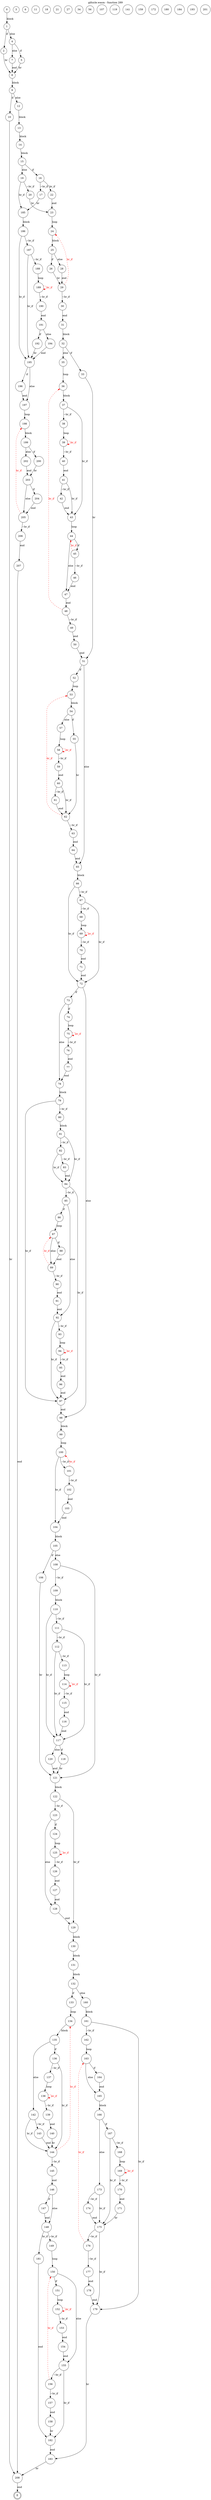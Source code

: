 digraph finite_state_machine {
    label = "gifsicle.wasm - function 289"
    labelloc =  t
    labelfontsize = 16
    labelfontcolor = black
    labelfontname = "Helvetica"
    node [shape = doublecircle]; E ;
node [shape=circle, fontcolor=black, style="", label="0"]0
node [shape=circle, fontcolor=black, style="", label="1"]1
node [shape=circle, fontcolor=black, style="", label="2"]2
node [shape=circle, fontcolor=black, style="", label="3"]3
node [shape=circle, fontcolor=black, style="", label="4"]4
node [shape=circle, fontcolor=black, style="", label="5"]5
node [shape=circle, fontcolor=black, style="", label="6"]6
node [shape=circle, fontcolor=black, style="", label="7"]7
node [shape=circle, fontcolor=black, style="", label="8"]8
node [shape=circle, fontcolor=black, style="", label="9"]9
node [shape=circle, fontcolor=black, style="", label="10"]10
node [shape=circle, fontcolor=black, style="", label="11"]11
node [shape=circle, fontcolor=black, style="", label="12"]12
node [shape=circle, fontcolor=black, style="", label="13"]13
node [shape=circle, fontcolor=black, style="", label="14"]14
node [shape=circle, fontcolor=black, style="", label="15"]15
node [shape=circle, fontcolor=black, style="", label="16"]16
node [shape=circle, fontcolor=black, style="", label="17"]17
node [shape=circle, fontcolor=black, style="", label="18"]18
node [shape=circle, fontcolor=black, style="", label="19"]19
node [shape=circle, fontcolor=black, style="", label="20"]20
node [shape=circle, fontcolor=black, style="", label="21"]21
node [shape=circle, fontcolor=black, style="", label="22"]22
node [shape=circle, fontcolor=black, style="", label="23"]23
node [shape=circle, fontcolor=black, style="", label="24"]24
node [shape=circle, fontcolor=black, style="", label="25"]25
node [shape=circle, fontcolor=black, style="", label="26"]26
node [shape=circle, fontcolor=black, style="", label="27"]27
node [shape=circle, fontcolor=black, style="", label="28"]28
node [shape=circle, fontcolor=black, style="", label="29"]29
node [shape=circle, fontcolor=black, style="", label="30"]30
node [shape=circle, fontcolor=black, style="", label="31"]31
node [shape=circle, fontcolor=black, style="", label="32"]32
node [shape=circle, fontcolor=black, style="", label="33"]33
node [shape=circle, fontcolor=black, style="", label="34"]34
node [shape=circle, fontcolor=black, style="", label="35"]35
node [shape=circle, fontcolor=black, style="", label="36"]36
node [shape=circle, fontcolor=black, style="", label="37"]37
node [shape=circle, fontcolor=black, style="", label="38"]38
node [shape=circle, fontcolor=black, style="", label="39"]39
node [shape=circle, fontcolor=black, style="", label="40"]40
node [shape=circle, fontcolor=black, style="", label="41"]41
node [shape=circle, fontcolor=black, style="", label="42"]42
node [shape=circle, fontcolor=black, style="", label="43"]43
node [shape=circle, fontcolor=black, style="", label="44"]44
node [shape=circle, fontcolor=black, style="", label="45"]45
node [shape=circle, fontcolor=black, style="", label="46"]46
node [shape=circle, fontcolor=black, style="", label="47"]47
node [shape=circle, fontcolor=black, style="", label="48"]48
node [shape=circle, fontcolor=black, style="", label="49"]49
node [shape=circle, fontcolor=black, style="", label="50"]50
node [shape=circle, fontcolor=black, style="", label="51"]51
node [shape=circle, fontcolor=black, style="", label="52"]52
node [shape=circle, fontcolor=black, style="", label="53"]53
node [shape=circle, fontcolor=black, style="", label="54"]54
node [shape=circle, fontcolor=black, style="", label="55"]55
node [shape=circle, fontcolor=black, style="", label="56"]56
node [shape=circle, fontcolor=black, style="", label="57"]57
node [shape=circle, fontcolor=black, style="", label="58"]58
node [shape=circle, fontcolor=black, style="", label="59"]59
node [shape=circle, fontcolor=black, style="", label="60"]60
node [shape=circle, fontcolor=black, style="", label="61"]61
node [shape=circle, fontcolor=black, style="", label="62"]62
node [shape=circle, fontcolor=black, style="", label="63"]63
node [shape=circle, fontcolor=black, style="", label="64"]64
node [shape=circle, fontcolor=black, style="", label="65"]65
node [shape=circle, fontcolor=black, style="", label="66"]66
node [shape=circle, fontcolor=black, style="", label="67"]67
node [shape=circle, fontcolor=black, style="", label="68"]68
node [shape=circle, fontcolor=black, style="", label="69"]69
node [shape=circle, fontcolor=black, style="", label="70"]70
node [shape=circle, fontcolor=black, style="", label="71"]71
node [shape=circle, fontcolor=black, style="", label="72"]72
node [shape=circle, fontcolor=black, style="", label="73"]73
node [shape=circle, fontcolor=black, style="", label="74"]74
node [shape=circle, fontcolor=black, style="", label="75"]75
node [shape=circle, fontcolor=black, style="", label="76"]76
node [shape=circle, fontcolor=black, style="", label="77"]77
node [shape=circle, fontcolor=black, style="", label="78"]78
node [shape=circle, fontcolor=black, style="", label="79"]79
node [shape=circle, fontcolor=black, style="", label="80"]80
node [shape=circle, fontcolor=black, style="", label="81"]81
node [shape=circle, fontcolor=black, style="", label="82"]82
node [shape=circle, fontcolor=black, style="", label="83"]83
node [shape=circle, fontcolor=black, style="", label="84"]84
node [shape=circle, fontcolor=black, style="", label="85"]85
node [shape=circle, fontcolor=black, style="", label="86"]86
node [shape=circle, fontcolor=black, style="", label="87"]87
node [shape=circle, fontcolor=black, style="", label="88"]88
node [shape=circle, fontcolor=black, style="", label="89"]89
node [shape=circle, fontcolor=black, style="", label="90"]90
node [shape=circle, fontcolor=black, style="", label="91"]91
node [shape=circle, fontcolor=black, style="", label="92"]92
node [shape=circle, fontcolor=black, style="", label="93"]93
node [shape=circle, fontcolor=black, style="", label="94"]94
node [shape=circle, fontcolor=black, style="", label="95"]95
node [shape=circle, fontcolor=black, style="", label="96"]96
node [shape=circle, fontcolor=black, style="", label="97"]97
node [shape=circle, fontcolor=black, style="", label="98"]98
node [shape=circle, fontcolor=black, style="", label="99"]99
node [shape=circle, fontcolor=black, style="", label="100"]100
node [shape=circle, fontcolor=black, style="", label="101"]101
node [shape=circle, fontcolor=black, style="", label="102"]102
node [shape=circle, fontcolor=black, style="", label="103"]103
node [shape=circle, fontcolor=black, style="", label="104"]104
node [shape=circle, fontcolor=black, style="", label="105"]105
node [shape=circle, fontcolor=black, style="", label="106"]106
node [shape=circle, fontcolor=black, style="", label="107"]107
node [shape=circle, fontcolor=black, style="", label="108"]108
node [shape=circle, fontcolor=black, style="", label="109"]109
node [shape=circle, fontcolor=black, style="", label="110"]110
node [shape=circle, fontcolor=black, style="", label="111"]111
node [shape=circle, fontcolor=black, style="", label="112"]112
node [shape=circle, fontcolor=black, style="", label="113"]113
node [shape=circle, fontcolor=black, style="", label="114"]114
node [shape=circle, fontcolor=black, style="", label="115"]115
node [shape=circle, fontcolor=black, style="", label="116"]116
node [shape=circle, fontcolor=black, style="", label="117"]117
node [shape=circle, fontcolor=black, style="", label="118"]118
node [shape=circle, fontcolor=black, style="", label="119"]119
node [shape=circle, fontcolor=black, style="", label="120"]120
node [shape=circle, fontcolor=black, style="", label="121"]121
node [shape=circle, fontcolor=black, style="", label="122"]122
node [shape=circle, fontcolor=black, style="", label="123"]123
node [shape=circle, fontcolor=black, style="", label="124"]124
node [shape=circle, fontcolor=black, style="", label="125"]125
node [shape=circle, fontcolor=black, style="", label="126"]126
node [shape=circle, fontcolor=black, style="", label="127"]127
node [shape=circle, fontcolor=black, style="", label="128"]128
node [shape=circle, fontcolor=black, style="", label="129"]129
node [shape=circle, fontcolor=black, style="", label="130"]130
node [shape=circle, fontcolor=black, style="", label="131"]131
node [shape=circle, fontcolor=black, style="", label="132"]132
node [shape=circle, fontcolor=black, style="", label="133"]133
node [shape=circle, fontcolor=black, style="", label="134"]134
node [shape=circle, fontcolor=black, style="", label="135"]135
node [shape=circle, fontcolor=black, style="", label="136"]136
node [shape=circle, fontcolor=black, style="", label="137"]137
node [shape=circle, fontcolor=black, style="", label="138"]138
node [shape=circle, fontcolor=black, style="", label="139"]139
node [shape=circle, fontcolor=black, style="", label="140"]140
node [shape=circle, fontcolor=black, style="", label="141"]141
node [shape=circle, fontcolor=black, style="", label="142"]142
node [shape=circle, fontcolor=black, style="", label="143"]143
node [shape=circle, fontcolor=black, style="", label="144"]144
node [shape=circle, fontcolor=black, style="", label="145"]145
node [shape=circle, fontcolor=black, style="", label="146"]146
node [shape=circle, fontcolor=black, style="", label="147"]147
node [shape=circle, fontcolor=black, style="", label="148"]148
node [shape=circle, fontcolor=black, style="", label="149"]149
node [shape=circle, fontcolor=black, style="", label="150"]150
node [shape=circle, fontcolor=black, style="", label="151"]151
node [shape=circle, fontcolor=black, style="", label="152"]152
node [shape=circle, fontcolor=black, style="", label="153"]153
node [shape=circle, fontcolor=black, style="", label="154"]154
node [shape=circle, fontcolor=black, style="", label="155"]155
node [shape=circle, fontcolor=black, style="", label="156"]156
node [shape=circle, fontcolor=black, style="", label="157"]157
node [shape=circle, fontcolor=black, style="", label="158"]158
node [shape=circle, fontcolor=black, style="", label="159"]159
node [shape=circle, fontcolor=black, style="", label="160"]160
node [shape=circle, fontcolor=black, style="", label="161"]161
node [shape=circle, fontcolor=black, style="", label="162"]162
node [shape=circle, fontcolor=black, style="", label="163"]163
node [shape=circle, fontcolor=black, style="", label="164"]164
node [shape=circle, fontcolor=black, style="", label="165"]165
node [shape=circle, fontcolor=black, style="", label="166"]166
node [shape=circle, fontcolor=black, style="", label="167"]167
node [shape=circle, fontcolor=black, style="", label="168"]168
node [shape=circle, fontcolor=black, style="", label="169"]169
node [shape=circle, fontcolor=black, style="", label="170"]170
node [shape=circle, fontcolor=black, style="", label="171"]171
node [shape=circle, fontcolor=black, style="", label="172"]172
node [shape=circle, fontcolor=black, style="", label="173"]173
node [shape=circle, fontcolor=black, style="", label="174"]174
node [shape=circle, fontcolor=black, style="", label="175"]175
node [shape=circle, fontcolor=black, style="", label="176"]176
node [shape=circle, fontcolor=black, style="", label="177"]177
node [shape=circle, fontcolor=black, style="", label="178"]178
node [shape=circle, fontcolor=black, style="", label="179"]179
node [shape=circle, fontcolor=black, style="", label="180"]180
node [shape=circle, fontcolor=black, style="", label="181"]181
node [shape=circle, fontcolor=black, style="", label="182"]182
node [shape=circle, fontcolor=black, style="", label="183"]183
node [shape=circle, fontcolor=black, style="", label="184"]184
node [shape=circle, fontcolor=black, style="", label="185"]185
node [shape=circle, fontcolor=black, style="", label="186"]186
node [shape=circle, fontcolor=black, style="", label="187"]187
node [shape=circle, fontcolor=black, style="", label="188"]188
node [shape=circle, fontcolor=black, style="", label="189"]189
node [shape=circle, fontcolor=black, style="", label="190"]190
node [shape=circle, fontcolor=black, style="", label="191"]191
node [shape=circle, fontcolor=black, style="", label="192"]192
node [shape=circle, fontcolor=black, style="", label="193"]193
node [shape=circle, fontcolor=black, style="", label="194"]194
node [shape=circle, fontcolor=black, style="", label="195"]195
node [shape=circle, fontcolor=black, style="", label="196"]196
node [shape=circle, fontcolor=black, style="", label="197"]197
node [shape=circle, fontcolor=black, style="", label="198"]198
node [shape=circle, fontcolor=black, style="", label="199"]199
node [shape=circle, fontcolor=black, style="", label="200"]200
node [shape=circle, fontcolor=black, style="", label="201"]201
node [shape=circle, fontcolor=black, style="", label="202"]202
node [shape=circle, fontcolor=black, style="", label="203"]203
node [shape=circle, fontcolor=black, style="", label="204"]204
node [shape=circle, fontcolor=black, style="", label="205"]205
node [shape=circle, fontcolor=black, style="", label="206"]206
node [shape=circle, fontcolor=black, style="", label="207"]207
node [shape=circle, fontcolor=black, style="", label="208"]208
node [shape=circle, fontcolor=black, style="", label="E"]E
    0 -> 1[label="block"];
    1 -> 2[label="if"];
    1 -> 4[label="else"];
    2 -> 8[label="br"];
    4 -> 5[label="if"];
    4 -> 7[label="else"];
    5 -> 8[label="br"];
    7 -> 8[label="end"];
    8 -> 9[label="block"];
    9 -> 10[label="if"];
    9 -> 12[label="else"];
    10 -> 208[label="br"];
    12 -> 13[label="block"];
    13 -> 14[label="block"];
    14 -> 15[label="block"];
    15 -> 16[label="if"];
    15 -> 19[label="else"];
    16 -> 17[label="~br_if"];
    16 -> 22[label="br_if"];
    17 -> 185[label="br"];
    19 -> 20[label="~br_if"];
    19 -> 185[label="br_if"];
    20 -> 23[label="br"];
    22 -> 23[label="end"];
    23 -> 24[label="loop"];
    24 -> 25[label="block"];
    25 -> 26[label="if"];
    25 -> 28[label="else"];
    26 -> 29[label="br"];
    28 -> 29[label="end"];
    29 -> 30[label="~br_if"];
    29 -> 24[style="dashed" color="red" fontcolor="red" label="br_if"];
    30 -> 31[label="end"];
    31 -> 32[label="block"];
    32 -> 33[label="if"];
    32 -> 35[label="else"];
    33 -> 51[label="br"];
    35 -> 36[label="loop"];
    36 -> 37[label="block"];
    37 -> 38[label="~br_if"];
    37 -> 43[label="br_if"];
    38 -> 39[label="loop"];
    39 -> 40[label="~br_if"];
    39 -> 39[style="dashed" color="red" fontcolor="red" label="br_if"];
    40 -> 41[label="end"];
    41 -> 42[label="~br_if"];
    41 -> 43[label="br_if"];
    42 -> 43[label="end"];
    43 -> 44[label="loop"];
    44 -> 45[label="if"];
    44 -> 47[label="else"];
    45 -> 46[label="~br_if"];
    45 -> 44[style="dashed" color="red" fontcolor="red" label="br_if"];
    46 -> 47[label="end"];
    47 -> 48[label="end"];
    48 -> 49[label="~br_if"];
    48 -> 36[style="dashed" color="red" fontcolor="red" label="br_if"];
    49 -> 50[label="end"];
    50 -> 51[label="end"];
    51 -> 52[label="if"];
    51 -> 65[label="else"];
    52 -> 53[label="loop"];
    53 -> 54[label="block"];
    54 -> 55[label="if"];
    54 -> 57[label="else"];
    55 -> 62[label="br"];
    57 -> 58[label="loop"];
    58 -> 59[label="~br_if"];
    58 -> 58[style="dashed" color="red" fontcolor="red" label="br_if"];
    59 -> 60[label="end"];
    60 -> 61[label="~br_if"];
    60 -> 62[label="br_if"];
    61 -> 62[label="end"];
    62 -> 63[label="~br_if"];
    62 -> 53[style="dashed" color="red" fontcolor="red" label="br_if"];
    63 -> 64[label="end"];
    64 -> 65[label="end"];
    65 -> 66[label="block"];
    66 -> 67[label="~br_if"];
    66 -> 72[label="br_if"];
    67 -> 68[label="~br_if"];
    67 -> 72[label="br_if"];
    68 -> 69[label="loop"];
    69 -> 70[label="~br_if"];
    69 -> 69[style="dashed" color="red" fontcolor="red" label="br_if"];
    70 -> 71[label="end"];
    71 -> 72[label="end"];
    72 -> 73[label="if"];
    72 -> 98[label="else"];
    73 -> 74[label="if"];
    73 -> 78[label="else"];
    74 -> 75[label="loop"];
    75 -> 76[label="~br_if"];
    75 -> 75[style="dashed" color="red" fontcolor="red" label="br_if"];
    76 -> 77[label="end"];
    77 -> 78[label="end"];
    78 -> 79[label="block"];
    79 -> 80[label="~br_if"];
    79 -> 97[label="br_if"];
    80 -> 81[label="block"];
    81 -> 82[label="~br_if"];
    81 -> 84[label="br_if"];
    82 -> 83[label="~br_if"];
    82 -> 84[label="br_if"];
    83 -> 84[label="end"];
    84 -> 85[label="~br_if"];
    84 -> 97[label="br_if"];
    85 -> 86[label="if"];
    85 -> 92[label="else"];
    86 -> 87[label="loop"];
    87 -> 88[label="if"];
    87 -> 89[label="else"];
    88 -> 89[label="end"];
    89 -> 90[label="~br_if"];
    89 -> 87[style="dashed" color="red" fontcolor="red" label="br_if"];
    90 -> 91[label="end"];
    91 -> 92[label="end"];
    92 -> 93[label="~br_if"];
    92 -> 97[label="br_if"];
    93 -> 94[label="loop"];
    94 -> 95[label="~br_if"];
    94 -> 94[style="dashed" color="red" fontcolor="red" label="br_if"];
    95 -> 96[label="end"];
    96 -> 97[label="end"];
    97 -> 98[label="end"];
    98 -> 99[label="block"];
    99 -> 100[label="loop"];
    100 -> 101[label="~br_if"];
    100 -> 104[label="br_if"];
    101 -> 102[label="~br_if"];
    101 -> 100[style="dashed" color="red" fontcolor="red" label="br_if"];
    102 -> 103[label="end"];
    103 -> 104[label="end"];
    104 -> 105[label="block"];
    105 -> 106[label="if"];
    105 -> 108[label="else"];
    106 -> 121[label="br"];
    108 -> 109[label="~br_if"];
    108 -> 121[label="br_if"];
    109 -> 110[label="block"];
    110 -> 111[label="~br_if"];
    110 -> 117[label="br_if"];
    111 -> 112[label="~br_if"];
    111 -> 117[label="br_if"];
    112 -> 113[label="~br_if"];
    112 -> 117[label="br_if"];
    113 -> 114[label="loop"];
    114 -> 115[label="~br_if"];
    114 -> 114[style="dashed" color="red" fontcolor="red" label="br_if"];
    115 -> 116[label="end"];
    116 -> 117[label="end"];
    117 -> 118[label="if"];
    117 -> 120[label="else"];
    118 -> 121[label="br"];
    120 -> 121[label="end"];
    121 -> 122[label="block"];
    122 -> 123[label="~br_if"];
    122 -> 129[label="br_if"];
    123 -> 124[label="if"];
    123 -> 128[label="else"];
    124 -> 125[label="loop"];
    125 -> 126[label="~br_if"];
    125 -> 125[style="dashed" color="red" fontcolor="red" label="br_if"];
    126 -> 127[label="end"];
    127 -> 128[label="end"];
    128 -> 129[label="end"];
    129 -> 130[label="block"];
    130 -> 131[label="block"];
    131 -> 132[label="block"];
    132 -> 133[label="if"];
    132 -> 160[label="else"];
    133 -> 134[label="loop"];
    134 -> 135[label="block"];
    135 -> 136[label="if"];
    135 -> 142[label="else"];
    136 -> 137[label="~br_if"];
    136 -> 144[label="br_if"];
    137 -> 138[label="loop"];
    138 -> 139[label="~br_if"];
    138 -> 138[style="dashed" color="red" fontcolor="red" label="br_if"];
    139 -> 140[label="end"];
    140 -> 144[label="br"];
    142 -> 143[label="~br_if"];
    142 -> 144[label="br_if"];
    143 -> 144[label="end"];
    144 -> 145[label="~br_if"];
    144 -> 134[style="dashed" color="red" fontcolor="red" label="br_if"];
    145 -> 146[label="end"];
    146 -> 147[label="if"];
    146 -> 148[label="else"];
    147 -> 148[label="end"];
    148 -> 149[label="~br_if"];
    148 -> 181[label="br_if"];
    149 -> 150[label="loop"];
    150 -> 151[label="if"];
    150 -> 155[label="else"];
    151 -> 152[label="loop"];
    152 -> 153[label="~br_if"];
    152 -> 152[style="dashed" color="red" fontcolor="red" label="br_if"];
    153 -> 154[label="end"];
    154 -> 155[label="end"];
    155 -> 156[label="~br_if"];
    155 -> 182[label="br_if"];
    156 -> 157[label="~br_if"];
    156 -> 150[style="dashed" color="red" fontcolor="red" label="br_if"];
    157 -> 158[label="end"];
    158 -> 182[label="br"];
    160 -> 161[label="block"];
    161 -> 162[label="~br_if"];
    161 -> 179[label="br_if"];
    162 -> 163[label="loop"];
    163 -> 164[label="if"];
    163 -> 165[label="else"];
    164 -> 165[label="end"];
    165 -> 166[label="block"];
    166 -> 167[label="if"];
    166 -> 173[label="else"];
    167 -> 168[label="~br_if"];
    167 -> 175[label="br_if"];
    168 -> 169[label="loop"];
    169 -> 170[label="~br_if"];
    169 -> 169[style="dashed" color="red" fontcolor="red" label="br_if"];
    170 -> 171[label="end"];
    171 -> 175[label="br"];
    173 -> 174[label="~br_if"];
    173 -> 175[label="br_if"];
    174 -> 175[label="end"];
    175 -> 176[label="~br_if"];
    175 -> 179[label="br_if"];
    176 -> 177[label="~br_if"];
    176 -> 163[style="dashed" color="red" fontcolor="red" label="br_if"];
    177 -> 178[label="end"];
    178 -> 179[label="end"];
    179 -> 183[label="br"];
    181 -> 182[label="end"];
    182 -> 183[label="end"];
    183 -> 208[label="br"];
    185 -> 186[label="block"];
    186 -> 187[label="~br_if"];
    186 -> 195[label="br_if"];
    187 -> 188[label="~br_if"];
    187 -> 195[label="br_if"];
    188 -> 189[label="loop"];
    189 -> 190[label="~br_if"];
    189 -> 189[style="dashed" color="red" fontcolor="red" label="br_if"];
    190 -> 191[label="end"];
    191 -> 192[label="if"];
    191 -> 194[label="else"];
    192 -> 195[label="br"];
    194 -> 195[label="end"];
    195 -> 196[label="if"];
    195 -> 197[label="else"];
    196 -> 197[label="end"];
    197 -> 198[label="loop"];
    198 -> 199[label="block"];
    199 -> 200[label="if"];
    199 -> 202[label="else"];
    200 -> 203[label="br"];
    202 -> 203[label="end"];
    203 -> 204[label="if"];
    203 -> 205[label="else"];
    204 -> 205[label="end"];
    205 -> 206[label="~br_if"];
    205 -> 198[style="dashed" color="red" fontcolor="red" label="br_if"];
    206 -> 207[label="end"];
    207 -> 208[label="end"];
    208 -> E[label="end"];
}
